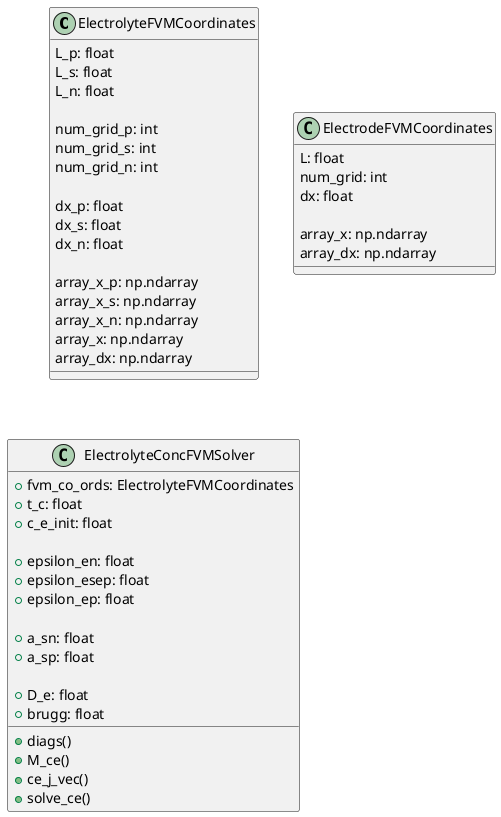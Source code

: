 @startuml
'https://plantuml.com/class-diagram

class ElectrolyteFVMCoordinates {
    L_p: float
    L_s: float
    L_n: float

    num_grid_p: int
    num_grid_s: int
    num_grid_n: int

    dx_p: float
    dx_s: float
    dx_n: float

    array_x_p: np.ndarray
    array_x_s: np.ndarray
    array_x_n: np.ndarray
    array_x: np.ndarray
    array_dx: np.ndarray
}


class ElectrodeFVMCoordinates
{
    L: float
    num_grid: int
    dx: float

    array_x: np.ndarray
    array_dx: np.ndarray
}


class ElectrolyteConcFVMSolver {
+ fvm_co_ords: ElectrolyteFVMCoordinates
+ t_c: float
+ c_e_init: float

+ epsilon_en: float
+ epsilon_esep: float
+ epsilon_ep: float

+ a_sn: float
+ a_sp: float

+ D_e: float
+ brugg: float

+ diags()
+ M_ce()
+ ce_j_vec()
+ solve_ce()
}

@enduml